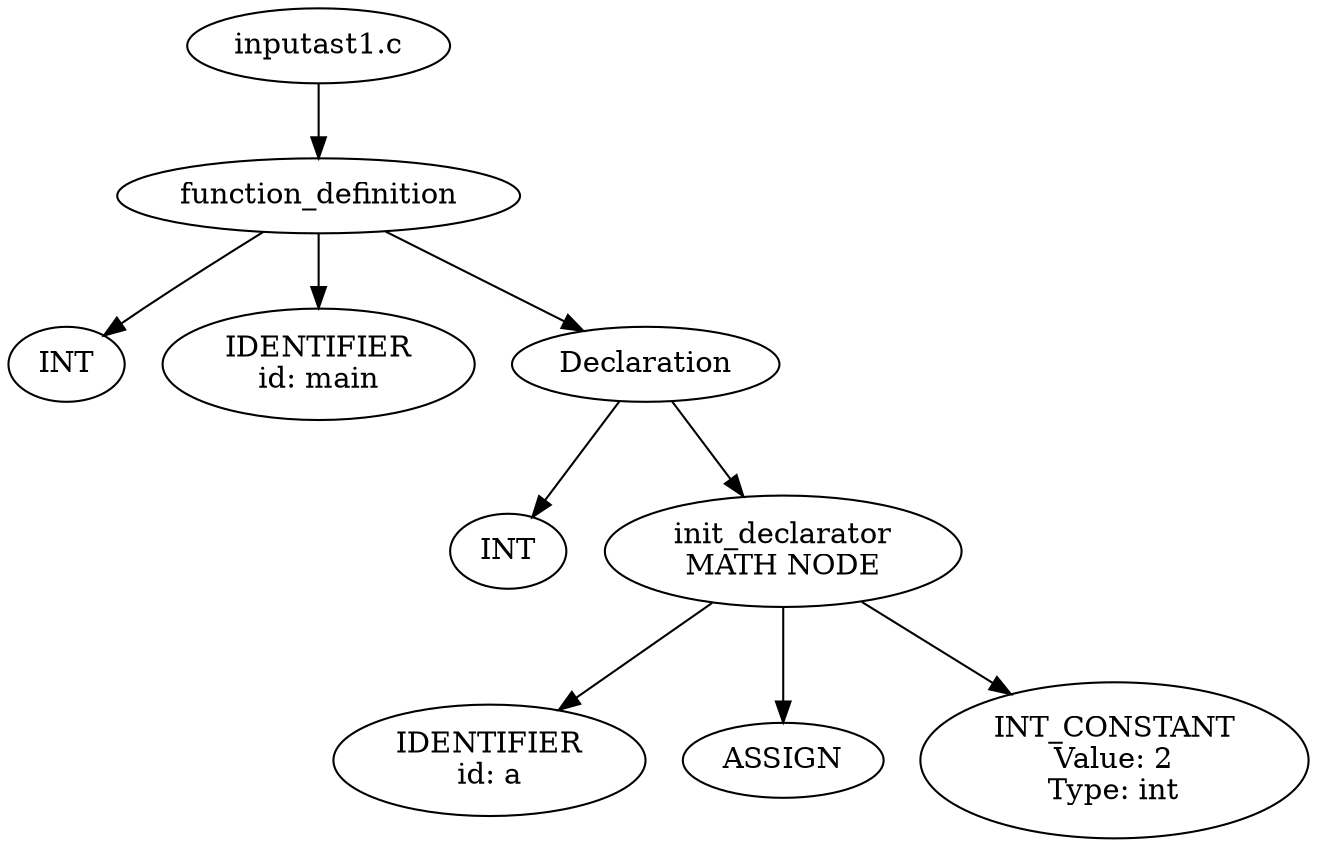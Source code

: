 digraph G {
0[label = "input\ast1.c"];
0 -> 9
9[label = "function_definition"];
9 -> 1
1[label = "INT"];
9 -> 2
2[label = "IDENTIFIER
id: main
"];
9 -> 8
8[label = "Declaration"];
8 -> 3
3[label = "INT"];
8 -> 7
7[label = "init_declarator
MATH NODE"];
7 -> 4
4[label = "IDENTIFIER
id: a
"];
7 -> 6
6[label = "ASSIGN"];
7 -> 5
5[label = "INT_CONSTANT
Value: 2
Type: int"];
}